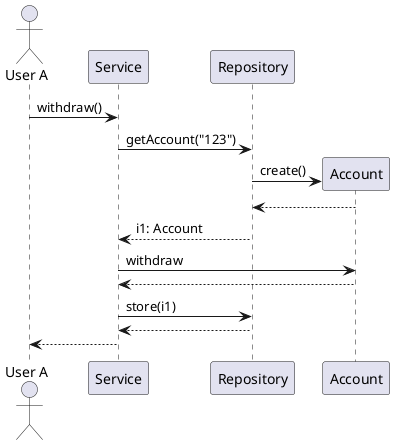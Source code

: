 @startuml

actor "User A" as U1
participant "Service" as S
participant "Repository" as R

U1 -> S: withdraw()
S -> R: getAccount("123")
create   "Account" as A
R -> A: create()
return
S <-- R: i1: Account
S -> A: withdraw
return
S -> R: store(i1)
return
U1 <-- S:

@enduml